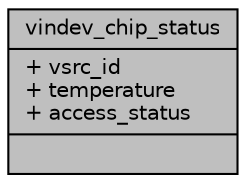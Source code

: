digraph "vindev_chip_status"
{
 // INTERACTIVE_SVG=YES
 // LATEX_PDF_SIZE
  bgcolor="transparent";
  edge [fontname="Helvetica",fontsize="10",labelfontname="Helvetica",labelfontsize="10"];
  node [fontname="Helvetica",fontsize="10",shape=record];
  Node1 [label="{vindev_chip_status\n|+ vsrc_id\l+ temperature\l+ access_status\l|}",height=0.2,width=0.4,color="black", fillcolor="grey75", style="filled", fontcolor="black",tooltip=" "];
}
